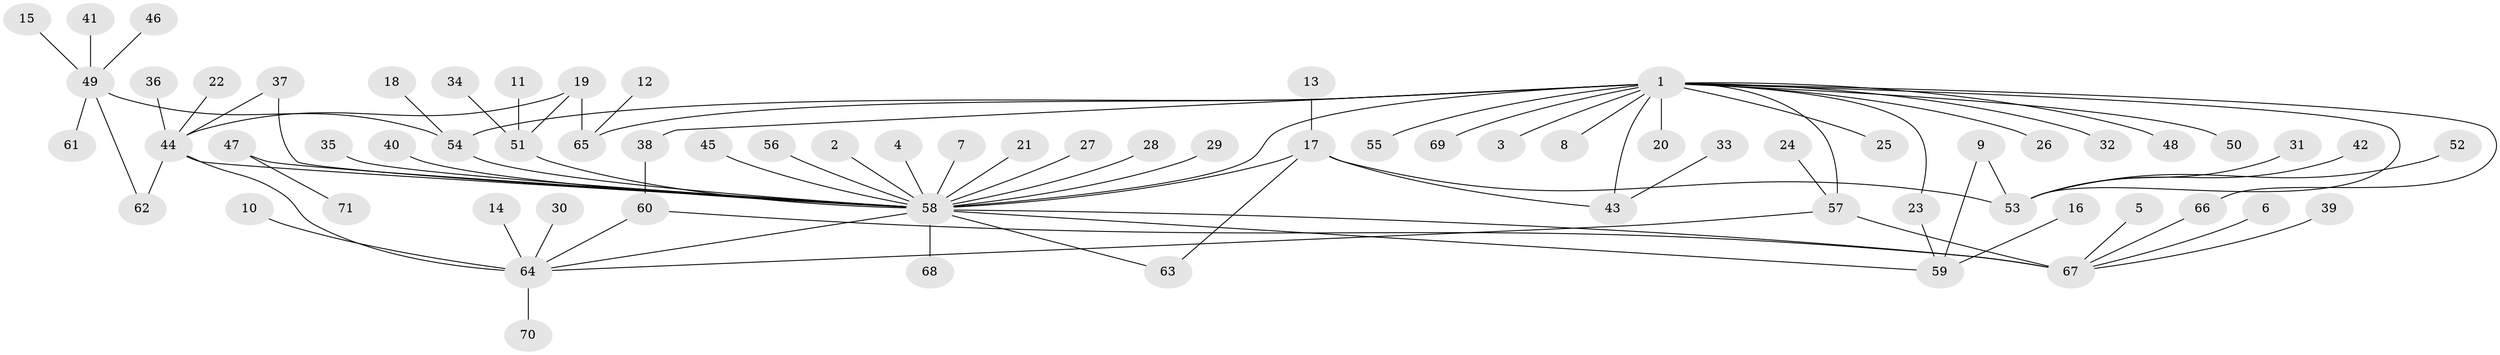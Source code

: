 // original degree distribution, {13: 0.0070921985815602835, 10: 0.0070921985815602835, 1: 0.574468085106383, 8: 0.02127659574468085, 3: 0.09219858156028368, 23: 0.0070921985815602835, 6: 0.02127659574468085, 5: 0.04964539007092199, 2: 0.18439716312056736, 9: 0.0070921985815602835, 7: 0.014184397163120567, 4: 0.014184397163120567}
// Generated by graph-tools (version 1.1) at 2025/26/03/09/25 03:26:02]
// undirected, 71 vertices, 86 edges
graph export_dot {
graph [start="1"]
  node [color=gray90,style=filled];
  1;
  2;
  3;
  4;
  5;
  6;
  7;
  8;
  9;
  10;
  11;
  12;
  13;
  14;
  15;
  16;
  17;
  18;
  19;
  20;
  21;
  22;
  23;
  24;
  25;
  26;
  27;
  28;
  29;
  30;
  31;
  32;
  33;
  34;
  35;
  36;
  37;
  38;
  39;
  40;
  41;
  42;
  43;
  44;
  45;
  46;
  47;
  48;
  49;
  50;
  51;
  52;
  53;
  54;
  55;
  56;
  57;
  58;
  59;
  60;
  61;
  62;
  63;
  64;
  65;
  66;
  67;
  68;
  69;
  70;
  71;
  1 -- 3 [weight=1.0];
  1 -- 8 [weight=1.0];
  1 -- 20 [weight=1.0];
  1 -- 23 [weight=1.0];
  1 -- 25 [weight=1.0];
  1 -- 26 [weight=1.0];
  1 -- 32 [weight=1.0];
  1 -- 38 [weight=1.0];
  1 -- 43 [weight=1.0];
  1 -- 48 [weight=1.0];
  1 -- 50 [weight=1.0];
  1 -- 53 [weight=1.0];
  1 -- 54 [weight=1.0];
  1 -- 55 [weight=1.0];
  1 -- 57 [weight=1.0];
  1 -- 58 [weight=1.0];
  1 -- 65 [weight=1.0];
  1 -- 66 [weight=1.0];
  1 -- 69 [weight=1.0];
  2 -- 58 [weight=1.0];
  4 -- 58 [weight=1.0];
  5 -- 67 [weight=1.0];
  6 -- 67 [weight=1.0];
  7 -- 58 [weight=1.0];
  9 -- 53 [weight=1.0];
  9 -- 59 [weight=1.0];
  10 -- 64 [weight=1.0];
  11 -- 51 [weight=1.0];
  12 -- 65 [weight=1.0];
  13 -- 17 [weight=1.0];
  14 -- 64 [weight=1.0];
  15 -- 49 [weight=1.0];
  16 -- 59 [weight=1.0];
  17 -- 43 [weight=1.0];
  17 -- 53 [weight=1.0];
  17 -- 58 [weight=1.0];
  17 -- 63 [weight=1.0];
  18 -- 54 [weight=1.0];
  19 -- 44 [weight=1.0];
  19 -- 51 [weight=1.0];
  19 -- 65 [weight=1.0];
  21 -- 58 [weight=1.0];
  22 -- 44 [weight=1.0];
  23 -- 59 [weight=1.0];
  24 -- 57 [weight=1.0];
  27 -- 58 [weight=2.0];
  28 -- 58 [weight=1.0];
  29 -- 58 [weight=3.0];
  30 -- 64 [weight=1.0];
  31 -- 53 [weight=1.0];
  33 -- 43 [weight=1.0];
  34 -- 51 [weight=1.0];
  35 -- 58 [weight=1.0];
  36 -- 44 [weight=1.0];
  37 -- 44 [weight=1.0];
  37 -- 58 [weight=1.0];
  38 -- 60 [weight=1.0];
  39 -- 67 [weight=1.0];
  40 -- 58 [weight=1.0];
  41 -- 49 [weight=1.0];
  42 -- 53 [weight=1.0];
  44 -- 58 [weight=1.0];
  44 -- 62 [weight=1.0];
  44 -- 64 [weight=2.0];
  45 -- 58 [weight=1.0];
  46 -- 49 [weight=1.0];
  47 -- 58 [weight=2.0];
  47 -- 71 [weight=1.0];
  49 -- 54 [weight=1.0];
  49 -- 61 [weight=1.0];
  49 -- 62 [weight=1.0];
  51 -- 58 [weight=1.0];
  52 -- 53 [weight=1.0];
  54 -- 58 [weight=1.0];
  56 -- 58 [weight=1.0];
  57 -- 64 [weight=1.0];
  57 -- 67 [weight=2.0];
  58 -- 59 [weight=1.0];
  58 -- 63 [weight=1.0];
  58 -- 64 [weight=1.0];
  58 -- 67 [weight=1.0];
  58 -- 68 [weight=1.0];
  60 -- 64 [weight=1.0];
  60 -- 67 [weight=1.0];
  64 -- 70 [weight=1.0];
  66 -- 67 [weight=1.0];
}
